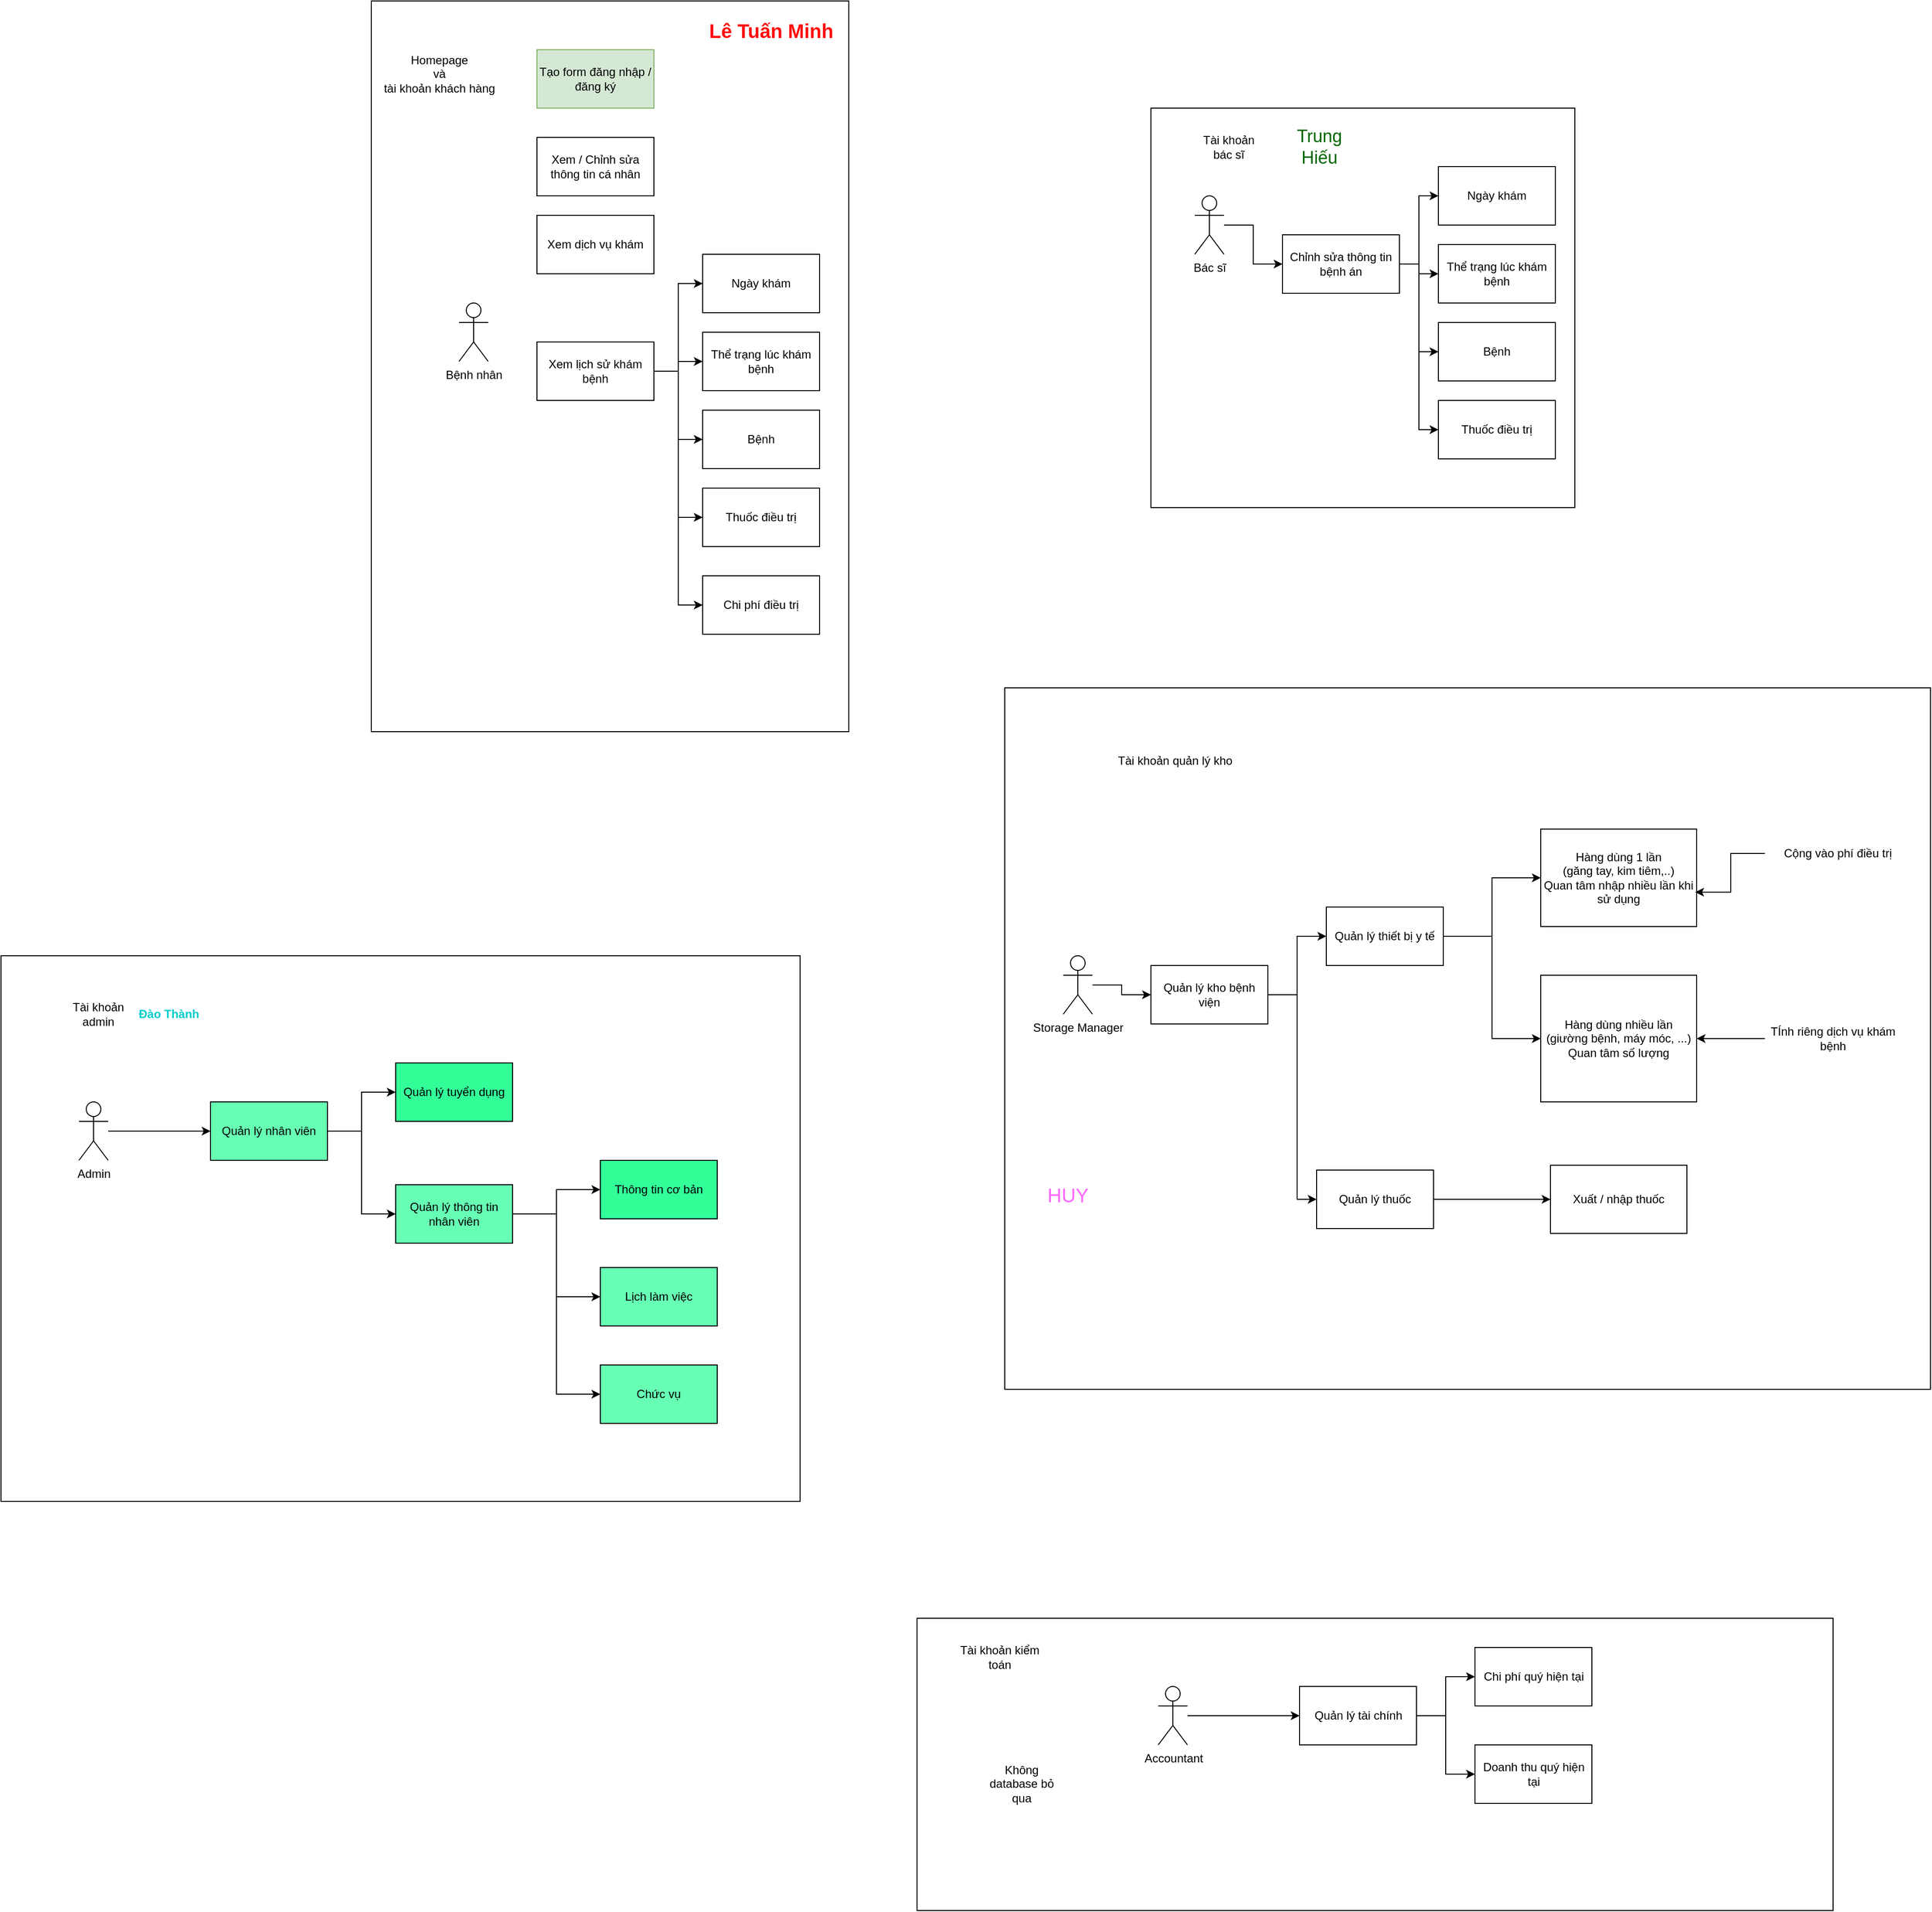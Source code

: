 <mxfile version="14.4.3" type="github">
  <diagram id="XGmTM283f2upPylEM_hm" name="Page-1">
    <mxGraphModel dx="1502" dy="568" grid="1" gridSize="10" guides="1" tooltips="1" connect="1" arrows="1" fold="1" page="1" pageScale="1" pageWidth="850" pageHeight="1100" math="0" shadow="0">
      <root>
        <mxCell id="0" />
        <mxCell id="1" parent="0" />
        <mxCell id="I_VAa2MuaLFRDVZnbhv6-82" value="" style="rounded=0;whiteSpace=wrap;html=1;" parent="1" vertex="1">
          <mxGeometry x="710" y="1670" width="940" height="300" as="geometry" />
        </mxCell>
        <mxCell id="I_VAa2MuaLFRDVZnbhv6-80" value="" style="rounded=0;whiteSpace=wrap;html=1;" parent="1" vertex="1">
          <mxGeometry x="-230" y="990" width="820" height="560" as="geometry" />
        </mxCell>
        <mxCell id="I_VAa2MuaLFRDVZnbhv6-78" value="" style="rounded=0;whiteSpace=wrap;html=1;" parent="1" vertex="1">
          <mxGeometry x="800" y="715" width="950" height="720" as="geometry" />
        </mxCell>
        <mxCell id="I_VAa2MuaLFRDVZnbhv6-76" value="" style="rounded=0;whiteSpace=wrap;html=1;" parent="1" vertex="1">
          <mxGeometry x="950" y="120" width="435" height="410" as="geometry" />
        </mxCell>
        <mxCell id="I_VAa2MuaLFRDVZnbhv6-73" value="" style="rounded=0;whiteSpace=wrap;html=1;" parent="1" vertex="1">
          <mxGeometry x="150" y="10" width="490" height="750" as="geometry" />
        </mxCell>
        <mxCell id="I_VAa2MuaLFRDVZnbhv6-1" value="Tạo form đăng nhập / đăng ký" style="rounded=0;whiteSpace=wrap;html=1;fillColor=#d5e8d4;strokeColor=#82b366;" parent="1" vertex="1">
          <mxGeometry x="320" y="60" width="120" height="60" as="geometry" />
        </mxCell>
        <mxCell id="I_VAa2MuaLFRDVZnbhv6-2" value="Xem dịch vụ khám" style="rounded=0;whiteSpace=wrap;html=1;" parent="1" vertex="1">
          <mxGeometry x="320" y="230" width="120" height="60" as="geometry" />
        </mxCell>
        <mxCell id="I_VAa2MuaLFRDVZnbhv6-6" style="edgeStyle=orthogonalEdgeStyle;rounded=0;orthogonalLoop=1;jettySize=auto;html=1;entryX=0;entryY=0.5;entryDx=0;entryDy=0;" parent="1" source="I_VAa2MuaLFRDVZnbhv6-3" target="I_VAa2MuaLFRDVZnbhv6-4" edge="1">
          <mxGeometry relative="1" as="geometry" />
        </mxCell>
        <mxCell id="I_VAa2MuaLFRDVZnbhv6-8" style="edgeStyle=orthogonalEdgeStyle;rounded=0;orthogonalLoop=1;jettySize=auto;html=1;entryX=0;entryY=0.5;entryDx=0;entryDy=0;" parent="1" source="I_VAa2MuaLFRDVZnbhv6-3" target="I_VAa2MuaLFRDVZnbhv6-7" edge="1">
          <mxGeometry relative="1" as="geometry" />
        </mxCell>
        <mxCell id="I_VAa2MuaLFRDVZnbhv6-10" style="edgeStyle=orthogonalEdgeStyle;rounded=0;orthogonalLoop=1;jettySize=auto;html=1;entryX=0;entryY=0.5;entryDx=0;entryDy=0;" parent="1" source="I_VAa2MuaLFRDVZnbhv6-3" target="I_VAa2MuaLFRDVZnbhv6-9" edge="1">
          <mxGeometry relative="1" as="geometry" />
        </mxCell>
        <mxCell id="I_VAa2MuaLFRDVZnbhv6-14" style="edgeStyle=orthogonalEdgeStyle;rounded=0;orthogonalLoop=1;jettySize=auto;html=1;entryX=0;entryY=0.5;entryDx=0;entryDy=0;" parent="1" source="I_VAa2MuaLFRDVZnbhv6-3" target="I_VAa2MuaLFRDVZnbhv6-13" edge="1">
          <mxGeometry relative="1" as="geometry" />
        </mxCell>
        <mxCell id="I_VAa2MuaLFRDVZnbhv6-39" style="edgeStyle=orthogonalEdgeStyle;rounded=0;orthogonalLoop=1;jettySize=auto;html=1;entryX=0;entryY=0.5;entryDx=0;entryDy=0;" parent="1" source="I_VAa2MuaLFRDVZnbhv6-3" target="I_VAa2MuaLFRDVZnbhv6-38" edge="1">
          <mxGeometry relative="1" as="geometry" />
        </mxCell>
        <mxCell id="I_VAa2MuaLFRDVZnbhv6-3" value="Xem lịch sử khám bệnh" style="rounded=0;whiteSpace=wrap;html=1;" parent="1" vertex="1">
          <mxGeometry x="320" y="360" width="120" height="60" as="geometry" />
        </mxCell>
        <mxCell id="I_VAa2MuaLFRDVZnbhv6-4" value="&lt;div&gt;Ngày khám&lt;/div&gt;" style="rounded=0;whiteSpace=wrap;html=1;" parent="1" vertex="1">
          <mxGeometry x="490" y="270" width="120" height="60" as="geometry" />
        </mxCell>
        <mxCell id="I_VAa2MuaLFRDVZnbhv6-7" value="Bệnh" style="rounded=0;whiteSpace=wrap;html=1;" parent="1" vertex="1">
          <mxGeometry x="490" y="430" width="120" height="60" as="geometry" />
        </mxCell>
        <mxCell id="I_VAa2MuaLFRDVZnbhv6-9" value="Thuốc điều trị" style="rounded=0;whiteSpace=wrap;html=1;" parent="1" vertex="1">
          <mxGeometry x="490" y="510" width="120" height="60" as="geometry" />
        </mxCell>
        <mxCell id="I_VAa2MuaLFRDVZnbhv6-21" style="edgeStyle=orthogonalEdgeStyle;rounded=0;orthogonalLoop=1;jettySize=auto;html=1;entryX=0;entryY=0.5;entryDx=0;entryDy=0;" parent="1" source="I_VAa2MuaLFRDVZnbhv6-11" target="I_VAa2MuaLFRDVZnbhv6-17" edge="1">
          <mxGeometry relative="1" as="geometry" />
        </mxCell>
        <mxCell id="I_VAa2MuaLFRDVZnbhv6-22" style="edgeStyle=orthogonalEdgeStyle;rounded=0;orthogonalLoop=1;jettySize=auto;html=1;entryX=0;entryY=0.5;entryDx=0;entryDy=0;" parent="1" source="I_VAa2MuaLFRDVZnbhv6-11" target="I_VAa2MuaLFRDVZnbhv6-20" edge="1">
          <mxGeometry relative="1" as="geometry" />
        </mxCell>
        <mxCell id="I_VAa2MuaLFRDVZnbhv6-23" style="edgeStyle=orthogonalEdgeStyle;rounded=0;orthogonalLoop=1;jettySize=auto;html=1;entryX=0;entryY=0.5;entryDx=0;entryDy=0;" parent="1" source="I_VAa2MuaLFRDVZnbhv6-11" target="I_VAa2MuaLFRDVZnbhv6-18" edge="1">
          <mxGeometry relative="1" as="geometry" />
        </mxCell>
        <mxCell id="I_VAa2MuaLFRDVZnbhv6-24" style="edgeStyle=orthogonalEdgeStyle;rounded=0;orthogonalLoop=1;jettySize=auto;html=1;entryX=0;entryY=0.5;entryDx=0;entryDy=0;" parent="1" source="I_VAa2MuaLFRDVZnbhv6-11" target="I_VAa2MuaLFRDVZnbhv6-19" edge="1">
          <mxGeometry relative="1" as="geometry" />
        </mxCell>
        <mxCell id="I_VAa2MuaLFRDVZnbhv6-11" value="Chỉnh sửa thông tin bệnh án" style="rounded=0;whiteSpace=wrap;html=1;" parent="1" vertex="1">
          <mxGeometry x="1085" y="250" width="120" height="60" as="geometry" />
        </mxCell>
        <mxCell id="I_VAa2MuaLFRDVZnbhv6-12" value="Xem / Chỉnh sửa thông tin cá nhân" style="rounded=0;whiteSpace=wrap;html=1;" parent="1" vertex="1">
          <mxGeometry x="320" y="150" width="120" height="60" as="geometry" />
        </mxCell>
        <mxCell id="I_VAa2MuaLFRDVZnbhv6-13" value="Thể trạng lúc khám bệnh" style="rounded=0;whiteSpace=wrap;html=1;" parent="1" vertex="1">
          <mxGeometry x="490" y="350" width="120" height="60" as="geometry" />
        </mxCell>
        <mxCell id="I_VAa2MuaLFRDVZnbhv6-15" value="Bệnh nhân" style="shape=umlActor;verticalLabelPosition=bottom;verticalAlign=top;html=1;outlineConnect=0;" parent="1" vertex="1">
          <mxGeometry x="240" y="320" width="30" height="60" as="geometry" />
        </mxCell>
        <mxCell id="I_VAa2MuaLFRDVZnbhv6-27" style="edgeStyle=orthogonalEdgeStyle;rounded=0;orthogonalLoop=1;jettySize=auto;html=1;entryX=0;entryY=0.5;entryDx=0;entryDy=0;" parent="1" source="I_VAa2MuaLFRDVZnbhv6-16" target="I_VAa2MuaLFRDVZnbhv6-11" edge="1">
          <mxGeometry relative="1" as="geometry" />
        </mxCell>
        <mxCell id="I_VAa2MuaLFRDVZnbhv6-16" value="Bác sĩ" style="shape=umlActor;verticalLabelPosition=bottom;verticalAlign=top;html=1;outlineConnect=0;" parent="1" vertex="1">
          <mxGeometry x="995" y="210" width="30" height="60" as="geometry" />
        </mxCell>
        <mxCell id="I_VAa2MuaLFRDVZnbhv6-17" value="&lt;div&gt;Ngày khám&lt;/div&gt;" style="rounded=0;whiteSpace=wrap;html=1;" parent="1" vertex="1">
          <mxGeometry x="1245" y="180" width="120" height="60" as="geometry" />
        </mxCell>
        <mxCell id="I_VAa2MuaLFRDVZnbhv6-18" value="Bệnh" style="rounded=0;whiteSpace=wrap;html=1;" parent="1" vertex="1">
          <mxGeometry x="1245" y="340" width="120" height="60" as="geometry" />
        </mxCell>
        <mxCell id="I_VAa2MuaLFRDVZnbhv6-19" value="Thuốc điều trị" style="rounded=0;whiteSpace=wrap;html=1;" parent="1" vertex="1">
          <mxGeometry x="1245" y="420" width="120" height="60" as="geometry" />
        </mxCell>
        <mxCell id="I_VAa2MuaLFRDVZnbhv6-20" value="Thể trạng lúc khám bệnh" style="rounded=0;whiteSpace=wrap;html=1;" parent="1" vertex="1">
          <mxGeometry x="1245" y="260" width="120" height="60" as="geometry" />
        </mxCell>
        <mxCell id="I_VAa2MuaLFRDVZnbhv6-70" style="edgeStyle=orthogonalEdgeStyle;rounded=0;orthogonalLoop=1;jettySize=auto;html=1;entryX=0;entryY=0.5;entryDx=0;entryDy=0;" parent="1" source="I_VAa2MuaLFRDVZnbhv6-25" target="I_VAa2MuaLFRDVZnbhv6-30" edge="1">
          <mxGeometry relative="1" as="geometry" />
        </mxCell>
        <mxCell id="I_VAa2MuaLFRDVZnbhv6-25" value="Storage Manager" style="shape=umlActor;verticalLabelPosition=bottom;verticalAlign=top;html=1;outlineConnect=0;" parent="1" vertex="1">
          <mxGeometry x="860" y="990" width="30" height="60" as="geometry" />
        </mxCell>
        <mxCell id="I_VAa2MuaLFRDVZnbhv6-31" style="edgeStyle=orthogonalEdgeStyle;rounded=0;orthogonalLoop=1;jettySize=auto;html=1;entryX=0;entryY=0.5;entryDx=0;entryDy=0;" parent="1" source="I_VAa2MuaLFRDVZnbhv6-30" target="I_VAa2MuaLFRDVZnbhv6-32" edge="1">
          <mxGeometry relative="1" as="geometry">
            <mxPoint x="1130" y="980" as="targetPoint" />
          </mxGeometry>
        </mxCell>
        <mxCell id="I_VAa2MuaLFRDVZnbhv6-46" style="edgeStyle=orthogonalEdgeStyle;rounded=0;orthogonalLoop=1;jettySize=auto;html=1;entryX=0;entryY=0.5;entryDx=0;entryDy=0;" parent="1" source="I_VAa2MuaLFRDVZnbhv6-30" target="I_VAa2MuaLFRDVZnbhv6-37" edge="1">
          <mxGeometry relative="1" as="geometry">
            <Array as="points">
              <mxPoint x="1100" y="1030" />
              <mxPoint x="1100" y="1240" />
            </Array>
          </mxGeometry>
        </mxCell>
        <mxCell id="I_VAa2MuaLFRDVZnbhv6-30" value="Quản lý kho bệnh viện" style="rounded=0;whiteSpace=wrap;html=1;" parent="1" vertex="1">
          <mxGeometry x="950" y="1000" width="120" height="60" as="geometry" />
        </mxCell>
        <mxCell id="I_VAa2MuaLFRDVZnbhv6-34" style="edgeStyle=orthogonalEdgeStyle;rounded=0;orthogonalLoop=1;jettySize=auto;html=1;entryX=0;entryY=0.5;entryDx=0;entryDy=0;" parent="1" source="I_VAa2MuaLFRDVZnbhv6-32" target="I_VAa2MuaLFRDVZnbhv6-33" edge="1">
          <mxGeometry relative="1" as="geometry" />
        </mxCell>
        <mxCell id="I_VAa2MuaLFRDVZnbhv6-35" style="edgeStyle=orthogonalEdgeStyle;rounded=0;orthogonalLoop=1;jettySize=auto;html=1;entryX=0;entryY=0.5;entryDx=0;entryDy=0;" parent="1" source="I_VAa2MuaLFRDVZnbhv6-32" target="I_VAa2MuaLFRDVZnbhv6-36" edge="1">
          <mxGeometry relative="1" as="geometry">
            <mxPoint x="1300" y="1020" as="targetPoint" />
          </mxGeometry>
        </mxCell>
        <mxCell id="I_VAa2MuaLFRDVZnbhv6-32" value="Quản lý thiết bị y tế" style="rounded=0;whiteSpace=wrap;html=1;" parent="1" vertex="1">
          <mxGeometry x="1130" y="940" width="120" height="60" as="geometry" />
        </mxCell>
        <mxCell id="I_VAa2MuaLFRDVZnbhv6-33" value="&lt;div&gt;Hàng dùng 1 lần&lt;/div&gt;&lt;div&gt;(găng tay, kim tiêm,..)&lt;/div&gt;&lt;div&gt;Quan tâm nhập nhiều lần khi sử dụng&lt;br&gt;&lt;/div&gt;" style="rounded=0;whiteSpace=wrap;html=1;" parent="1" vertex="1">
          <mxGeometry x="1350" y="860" width="160" height="100" as="geometry" />
        </mxCell>
        <mxCell id="I_VAa2MuaLFRDVZnbhv6-36" value="&lt;div&gt;Hàng dùng nhiều lần&lt;/div&gt;&lt;div&gt;(giường bệnh, máy móc, ...)&lt;/div&gt;&lt;div&gt;Quan tâm số lượng&lt;br&gt;&lt;/div&gt;" style="rounded=0;whiteSpace=wrap;html=1;" parent="1" vertex="1">
          <mxGeometry x="1350" y="1010" width="160" height="130" as="geometry" />
        </mxCell>
        <mxCell id="I_VAa2MuaLFRDVZnbhv6-48" style="edgeStyle=orthogonalEdgeStyle;rounded=0;orthogonalLoop=1;jettySize=auto;html=1;entryX=0;entryY=0.5;entryDx=0;entryDy=0;" parent="1" source="I_VAa2MuaLFRDVZnbhv6-37" target="I_VAa2MuaLFRDVZnbhv6-47" edge="1">
          <mxGeometry relative="1" as="geometry" />
        </mxCell>
        <mxCell id="I_VAa2MuaLFRDVZnbhv6-37" value="Quản lý thuốc" style="rounded=0;whiteSpace=wrap;html=1;" parent="1" vertex="1">
          <mxGeometry x="1120" y="1210" width="120" height="60" as="geometry" />
        </mxCell>
        <mxCell id="I_VAa2MuaLFRDVZnbhv6-38" value="Chi phí điều trị" style="rounded=0;whiteSpace=wrap;html=1;" parent="1" vertex="1">
          <mxGeometry x="490" y="600" width="120" height="60" as="geometry" />
        </mxCell>
        <mxCell id="I_VAa2MuaLFRDVZnbhv6-41" style="edgeStyle=orthogonalEdgeStyle;rounded=0;orthogonalLoop=1;jettySize=auto;html=1;entryX=0.991;entryY=0.647;entryDx=0;entryDy=0;entryPerimeter=0;" parent="1" source="I_VAa2MuaLFRDVZnbhv6-40" target="I_VAa2MuaLFRDVZnbhv6-33" edge="1">
          <mxGeometry relative="1" as="geometry" />
        </mxCell>
        <mxCell id="I_VAa2MuaLFRDVZnbhv6-40" value="Cộng vào phí điều trị" style="text;html=1;strokeColor=none;fillColor=none;align=center;verticalAlign=middle;whiteSpace=wrap;rounded=0;" parent="1" vertex="1">
          <mxGeometry x="1580" y="830" width="150" height="110" as="geometry" />
        </mxCell>
        <mxCell id="I_VAa2MuaLFRDVZnbhv6-45" style="edgeStyle=orthogonalEdgeStyle;rounded=0;orthogonalLoop=1;jettySize=auto;html=1;entryX=1;entryY=0.5;entryDx=0;entryDy=0;" parent="1" source="I_VAa2MuaLFRDVZnbhv6-44" target="I_VAa2MuaLFRDVZnbhv6-36" edge="1">
          <mxGeometry relative="1" as="geometry" />
        </mxCell>
        <mxCell id="I_VAa2MuaLFRDVZnbhv6-44" value="TÍnh riêng dịch vụ khám bệnh" style="text;html=1;strokeColor=none;fillColor=none;align=center;verticalAlign=middle;whiteSpace=wrap;rounded=0;" parent="1" vertex="1">
          <mxGeometry x="1580" y="1065" width="140" height="20" as="geometry" />
        </mxCell>
        <mxCell id="I_VAa2MuaLFRDVZnbhv6-47" value="Xuất / nhập thuốc" style="rounded=0;whiteSpace=wrap;html=1;" parent="1" vertex="1">
          <mxGeometry x="1360" y="1205" width="140" height="70" as="geometry" />
        </mxCell>
        <mxCell id="I_VAa2MuaLFRDVZnbhv6-71" style="edgeStyle=orthogonalEdgeStyle;rounded=0;orthogonalLoop=1;jettySize=auto;html=1;entryX=0;entryY=0.5;entryDx=0;entryDy=0;" parent="1" source="I_VAa2MuaLFRDVZnbhv6-49" target="I_VAa2MuaLFRDVZnbhv6-50" edge="1">
          <mxGeometry relative="1" as="geometry" />
        </mxCell>
        <mxCell id="I_VAa2MuaLFRDVZnbhv6-49" value="Admin" style="shape=umlActor;verticalLabelPosition=bottom;verticalAlign=top;html=1;outlineConnect=0;" parent="1" vertex="1">
          <mxGeometry x="-150" y="1140" width="30" height="60" as="geometry" />
        </mxCell>
        <mxCell id="I_VAa2MuaLFRDVZnbhv6-52" style="edgeStyle=orthogonalEdgeStyle;rounded=0;orthogonalLoop=1;jettySize=auto;html=1;entryX=0;entryY=0.5;entryDx=0;entryDy=0;" parent="1" source="I_VAa2MuaLFRDVZnbhv6-50" target="I_VAa2MuaLFRDVZnbhv6-51" edge="1">
          <mxGeometry relative="1" as="geometry" />
        </mxCell>
        <mxCell id="I_VAa2MuaLFRDVZnbhv6-54" style="edgeStyle=orthogonalEdgeStyle;rounded=0;orthogonalLoop=1;jettySize=auto;html=1;entryX=0;entryY=0.5;entryDx=0;entryDy=0;" parent="1" source="I_VAa2MuaLFRDVZnbhv6-50" target="I_VAa2MuaLFRDVZnbhv6-53" edge="1">
          <mxGeometry relative="1" as="geometry" />
        </mxCell>
        <mxCell id="I_VAa2MuaLFRDVZnbhv6-50" value="Quản lý nhân viên" style="rounded=0;whiteSpace=wrap;html=1;fillColor=#66FFB3;" parent="1" vertex="1">
          <mxGeometry x="-15" y="1140" width="120" height="60" as="geometry" />
        </mxCell>
        <mxCell id="I_VAa2MuaLFRDVZnbhv6-51" value="Quản lý tuyển dụng" style="rounded=0;whiteSpace=wrap;html=1;fillColor=#33FF99;" parent="1" vertex="1">
          <mxGeometry x="175" y="1100" width="120" height="60" as="geometry" />
        </mxCell>
        <mxCell id="I_VAa2MuaLFRDVZnbhv6-57" style="edgeStyle=orthogonalEdgeStyle;rounded=0;orthogonalLoop=1;jettySize=auto;html=1;entryX=0;entryY=0.5;entryDx=0;entryDy=0;" parent="1" source="I_VAa2MuaLFRDVZnbhv6-53" target="I_VAa2MuaLFRDVZnbhv6-56" edge="1">
          <mxGeometry relative="1" as="geometry" />
        </mxCell>
        <mxCell id="I_VAa2MuaLFRDVZnbhv6-59" style="edgeStyle=orthogonalEdgeStyle;rounded=0;orthogonalLoop=1;jettySize=auto;html=1;entryX=0;entryY=0.5;entryDx=0;entryDy=0;" parent="1" source="I_VAa2MuaLFRDVZnbhv6-53" target="I_VAa2MuaLFRDVZnbhv6-58" edge="1">
          <mxGeometry relative="1" as="geometry" />
        </mxCell>
        <mxCell id="I_VAa2MuaLFRDVZnbhv6-62" style="edgeStyle=orthogonalEdgeStyle;rounded=0;orthogonalLoop=1;jettySize=auto;html=1;entryX=0;entryY=0.5;entryDx=0;entryDy=0;" parent="1" source="I_VAa2MuaLFRDVZnbhv6-53" target="I_VAa2MuaLFRDVZnbhv6-60" edge="1">
          <mxGeometry relative="1" as="geometry" />
        </mxCell>
        <mxCell id="I_VAa2MuaLFRDVZnbhv6-53" value="Quản lý thông tin nhân viên" style="rounded=0;whiteSpace=wrap;html=1;fillColor=#66FFB3;" parent="1" vertex="1">
          <mxGeometry x="175" y="1225" width="120" height="60" as="geometry" />
        </mxCell>
        <mxCell id="I_VAa2MuaLFRDVZnbhv6-56" value="Lịch làm việc" style="rounded=0;whiteSpace=wrap;html=1;fillColor=#66FFB3;" parent="1" vertex="1">
          <mxGeometry x="385" y="1310" width="120" height="60" as="geometry" />
        </mxCell>
        <mxCell id="I_VAa2MuaLFRDVZnbhv6-58" value="Chức vụ" style="rounded=0;whiteSpace=wrap;html=1;fillColor=#66FFB3;" parent="1" vertex="1">
          <mxGeometry x="385" y="1410" width="120" height="60" as="geometry" />
        </mxCell>
        <mxCell id="I_VAa2MuaLFRDVZnbhv6-60" value="Thông tin cơ bản" style="rounded=0;whiteSpace=wrap;html=1;fillColor=#33FF99;" parent="1" vertex="1">
          <mxGeometry x="385" y="1200" width="120" height="60" as="geometry" />
        </mxCell>
        <mxCell id="I_VAa2MuaLFRDVZnbhv6-63" style="edgeStyle=orthogonalEdgeStyle;rounded=0;orthogonalLoop=1;jettySize=auto;html=1;entryX=0;entryY=0.5;entryDx=0;entryDy=0;" parent="1" source="I_VAa2MuaLFRDVZnbhv6-65" target="I_VAa2MuaLFRDVZnbhv6-66" edge="1">
          <mxGeometry relative="1" as="geometry" />
        </mxCell>
        <mxCell id="I_VAa2MuaLFRDVZnbhv6-64" style="edgeStyle=orthogonalEdgeStyle;rounded=0;orthogonalLoop=1;jettySize=auto;html=1;entryX=0;entryY=0.5;entryDx=0;entryDy=0;" parent="1" source="I_VAa2MuaLFRDVZnbhv6-65" target="I_VAa2MuaLFRDVZnbhv6-67" edge="1">
          <mxGeometry relative="1" as="geometry">
            <mxPoint x="1262.5" y="1720" as="targetPoint" />
          </mxGeometry>
        </mxCell>
        <mxCell id="I_VAa2MuaLFRDVZnbhv6-65" value="Quản lý tài chính" style="rounded=0;whiteSpace=wrap;html=1;" parent="1" vertex="1">
          <mxGeometry x="1102.5" y="1740" width="120" height="60" as="geometry" />
        </mxCell>
        <mxCell id="I_VAa2MuaLFRDVZnbhv6-66" value="Doanh thu quý hiện tại" style="rounded=0;whiteSpace=wrap;html=1;" parent="1" vertex="1">
          <mxGeometry x="1282.5" y="1800" width="120" height="60" as="geometry" />
        </mxCell>
        <mxCell id="I_VAa2MuaLFRDVZnbhv6-67" value="Chi phí quý hiện tại" style="rounded=0;whiteSpace=wrap;html=1;" parent="1" vertex="1">
          <mxGeometry x="1282.5" y="1700" width="120" height="60" as="geometry" />
        </mxCell>
        <mxCell id="I_VAa2MuaLFRDVZnbhv6-72" style="edgeStyle=orthogonalEdgeStyle;rounded=0;orthogonalLoop=1;jettySize=auto;html=1;entryX=0;entryY=0.5;entryDx=0;entryDy=0;" parent="1" source="I_VAa2MuaLFRDVZnbhv6-68" target="I_VAa2MuaLFRDVZnbhv6-65" edge="1">
          <mxGeometry relative="1" as="geometry" />
        </mxCell>
        <mxCell id="I_VAa2MuaLFRDVZnbhv6-68" value="Accountant" style="shape=umlActor;verticalLabelPosition=bottom;verticalAlign=top;html=1;outlineConnect=0;" parent="1" vertex="1">
          <mxGeometry x="957.5" y="1740" width="30" height="60" as="geometry" />
        </mxCell>
        <mxCell id="I_VAa2MuaLFRDVZnbhv6-74" value="&lt;div&gt;Homepage&lt;/div&gt;&lt;div&gt;và&lt;/div&gt;&lt;div&gt;tài khoản khách hàng&lt;br&gt;&lt;/div&gt;" style="text;html=1;strokeColor=none;fillColor=none;align=center;verticalAlign=middle;whiteSpace=wrap;rounded=0;" parent="1" vertex="1">
          <mxGeometry x="160" y="10" width="120" height="150" as="geometry" />
        </mxCell>
        <mxCell id="I_VAa2MuaLFRDVZnbhv6-77" value="Tài khoản bác sĩ" style="text;html=1;strokeColor=none;fillColor=none;align=center;verticalAlign=middle;whiteSpace=wrap;rounded=0;" parent="1" vertex="1">
          <mxGeometry x="995" y="150" width="70" height="20" as="geometry" />
        </mxCell>
        <mxCell id="I_VAa2MuaLFRDVZnbhv6-79" value="Tài khoản quản lý kho" style="text;html=1;strokeColor=none;fillColor=none;align=center;verticalAlign=middle;whiteSpace=wrap;rounded=0;" parent="1" vertex="1">
          <mxGeometry x="900" y="780" width="150" height="20" as="geometry" />
        </mxCell>
        <mxCell id="I_VAa2MuaLFRDVZnbhv6-81" value="&lt;div&gt;Tài khoản&lt;/div&gt;&lt;div&gt;admin&lt;br&gt;&lt;/div&gt;" style="text;html=1;strokeColor=none;fillColor=none;align=center;verticalAlign=middle;whiteSpace=wrap;rounded=0;" parent="1" vertex="1">
          <mxGeometry x="-210" y="1040" width="160" height="20" as="geometry" />
        </mxCell>
        <mxCell id="I_VAa2MuaLFRDVZnbhv6-83" value="Tài khoản kiểm toán" style="text;html=1;strokeColor=none;fillColor=none;align=center;verticalAlign=middle;whiteSpace=wrap;rounded=0;" parent="1" vertex="1">
          <mxGeometry x="745" y="1700" width="100" height="20" as="geometry" />
        </mxCell>
        <mxCell id="I_VAa2MuaLFRDVZnbhv6-86" value="Không database bỏ qua" style="text;html=1;strokeColor=none;fillColor=none;align=center;verticalAlign=middle;whiteSpace=wrap;rounded=0;" parent="1" vertex="1">
          <mxGeometry x="775" y="1830" width="85" height="20" as="geometry" />
        </mxCell>
        <mxCell id="mijpiBY--RYvPaBXDb3O-1" value="&lt;b&gt;&lt;font color=&quot;#00cccc&quot;&gt;Đào Thành&lt;/font&gt;&lt;/b&gt;" style="text;html=1;strokeColor=none;fillColor=none;align=center;verticalAlign=middle;whiteSpace=wrap;rounded=0;" parent="1" vertex="1">
          <mxGeometry x="-90" y="1030" width="65" height="40" as="geometry" />
        </mxCell>
        <mxCell id="ZCvPj9Bnyj2WQoyR1ZNv-1" value="&lt;font color=&quot;#ff0d0d&quot; size=&quot;1&quot;&gt;&lt;b style=&quot;font-size: 20px&quot;&gt;Lê Tuấn Minh&lt;/b&gt;&lt;/font&gt;" style="text;html=1;align=center;verticalAlign=middle;resizable=0;points=[];autosize=1;" parent="1" vertex="1">
          <mxGeometry x="490" y="30" width="140" height="20" as="geometry" />
        </mxCell>
        <mxCell id="KwIfmnC8kuaTNsX9p0gN-2" value="&lt;font style=&quot;font-size: 18px&quot; color=&quot;#006600&quot;&gt;Trung Hiếu&lt;br&gt;&lt;/font&gt;" style="text;html=1;strokeColor=none;fillColor=none;align=center;verticalAlign=middle;whiteSpace=wrap;rounded=0;" parent="1" vertex="1">
          <mxGeometry x="1103" y="150" width="40" height="20" as="geometry" />
        </mxCell>
        <mxCell id="PJ-jsfJL7NN6ZxZP8UzC-1" value="&lt;font style=&quot;font-size: 20px&quot; color=&quot;#ff66ff&quot;&gt;HUY&lt;/font&gt;" style="text;html=1;strokeColor=none;fillColor=none;align=center;verticalAlign=middle;whiteSpace=wrap;rounded=0;" parent="1" vertex="1">
          <mxGeometry x="800" y="1200" width="130" height="70" as="geometry" />
        </mxCell>
      </root>
    </mxGraphModel>
  </diagram>
</mxfile>
